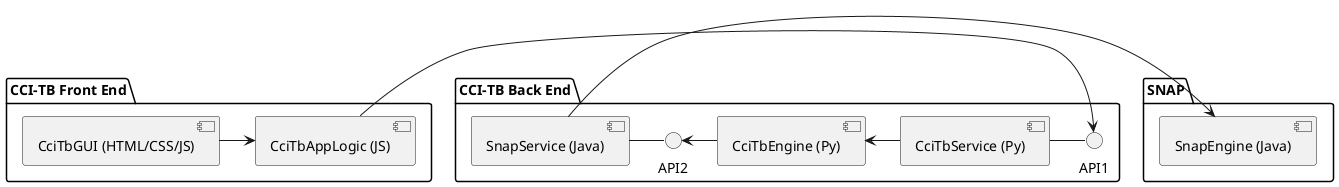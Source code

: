 @startuml

package "SNAP" {
    [SnapEngine (Java)]
}

package "CCI-TB Front End" {
    [CciTbAppLogic (JS)]
    [CciTbGUI (HTML/CSS/JS)] -> [CciTbAppLogic (JS)]
}

package "CCI-TB Back End" {
    [CciTbService (Py)] - API1
    [CciTbAppLogic (JS)]-> API1

    [SnapService (Java)] - API2

    API2 <- [CciTbEngine (Py)]
    [CciTbEngine (Py)] <- [CciTbService (Py)]
    [SnapService (Java)] -> [SnapEngine (Java)]
}

@enduml